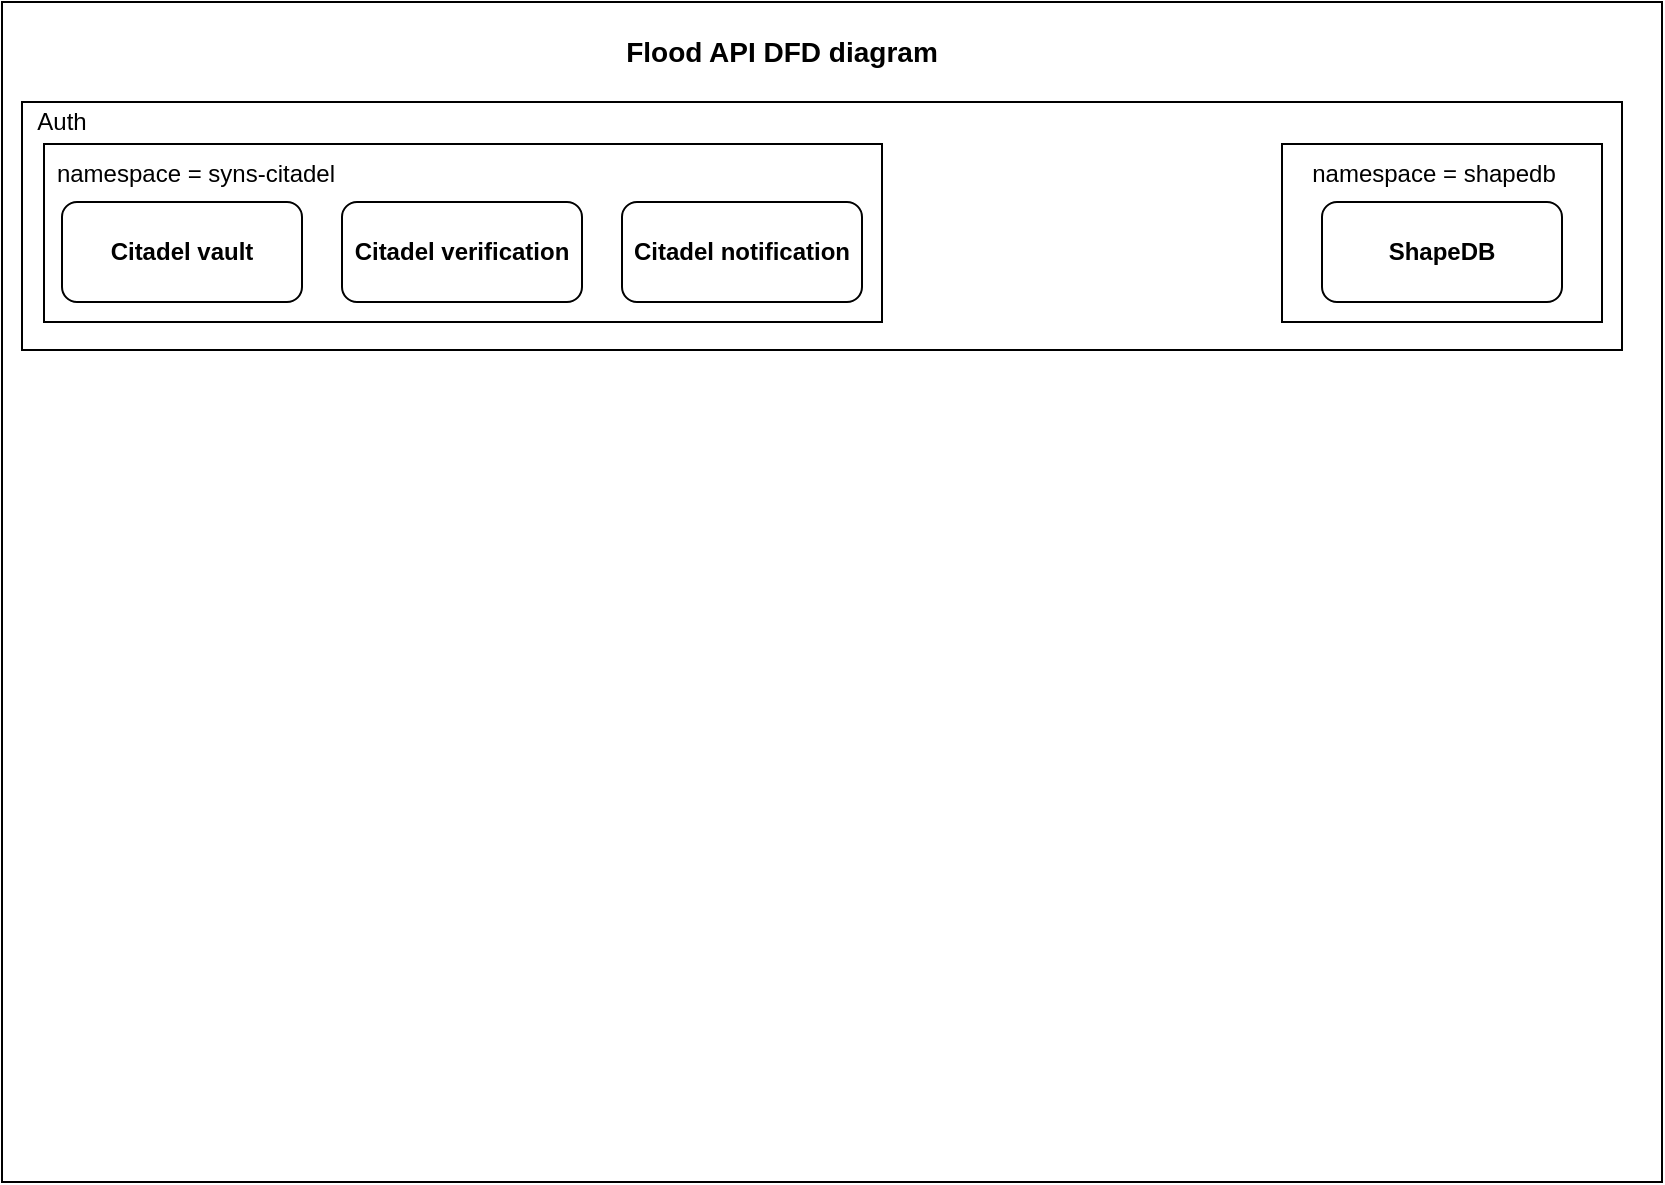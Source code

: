 <mxfile version="15.7.0" type="github">
  <diagram id="u1A7Wv8suJlV6ekKMkJ3" name="Page-1">
    <mxGraphModel dx="1422" dy="762" grid="1" gridSize="10" guides="1" tooltips="1" connect="1" arrows="1" fold="1" page="1" pageScale="1" pageWidth="850" pageHeight="1100" math="0" shadow="0">
      <root>
        <mxCell id="0" />
        <mxCell id="1" parent="0" />
        <mxCell id="8ferR3esrWney0wUMfSO-17" value="" style="rounded=0;whiteSpace=wrap;html=1;" vertex="1" parent="1">
          <mxGeometry x="10" y="20" width="830" height="590" as="geometry" />
        </mxCell>
        <mxCell id="8ferR3esrWney0wUMfSO-18" value="Flood API DFD diagram" style="text;html=1;strokeColor=none;fillColor=none;align=center;verticalAlign=middle;whiteSpace=wrap;rounded=0;fontStyle=1;fontSize=14;" vertex="1" parent="1">
          <mxGeometry x="310" y="30" width="180" height="30" as="geometry" />
        </mxCell>
        <mxCell id="8ferR3esrWney0wUMfSO-24" value="" style="group" vertex="1" connectable="0" parent="1">
          <mxGeometry x="20" y="70" width="800" height="124" as="geometry" />
        </mxCell>
        <mxCell id="8ferR3esrWney0wUMfSO-3" value="" style="rounded=0;whiteSpace=wrap;html=1;" vertex="1" parent="8ferR3esrWney0wUMfSO-24">
          <mxGeometry width="800" height="124" as="geometry" />
        </mxCell>
        <mxCell id="8ferR3esrWney0wUMfSO-5" value="Auth" style="text;html=1;strokeColor=none;fillColor=none;align=center;verticalAlign=middle;whiteSpace=wrap;rounded=0;" vertex="1" parent="8ferR3esrWney0wUMfSO-24">
          <mxGeometry width="40" height="20" as="geometry" />
        </mxCell>
        <mxCell id="8ferR3esrWney0wUMfSO-19" value="" style="group" vertex="1" connectable="0" parent="8ferR3esrWney0wUMfSO-24">
          <mxGeometry x="630" y="21" width="160" height="89" as="geometry" />
        </mxCell>
        <mxCell id="8ferR3esrWney0wUMfSO-11" value="" style="rounded=0;whiteSpace=wrap;html=1;" vertex="1" parent="8ferR3esrWney0wUMfSO-19">
          <mxGeometry width="160" height="89" as="geometry" />
        </mxCell>
        <mxCell id="8ferR3esrWney0wUMfSO-12" value="namespace = shapedb" style="text;html=1;strokeColor=none;fillColor=none;align=center;verticalAlign=middle;whiteSpace=wrap;rounded=0;" vertex="1" parent="8ferR3esrWney0wUMfSO-19">
          <mxGeometry x="1" width="150" height="30" as="geometry" />
        </mxCell>
        <mxCell id="8ferR3esrWney0wUMfSO-13" value="ShapeDB" style="rounded=1;whiteSpace=wrap;html=1;fontStyle=1" vertex="1" parent="8ferR3esrWney0wUMfSO-19">
          <mxGeometry x="20" y="29" width="120" height="50" as="geometry" />
        </mxCell>
        <mxCell id="8ferR3esrWney0wUMfSO-22" value="" style="group" vertex="1" connectable="0" parent="8ferR3esrWney0wUMfSO-24">
          <mxGeometry x="11" y="21" width="419" height="89" as="geometry" />
        </mxCell>
        <mxCell id="8ferR3esrWney0wUMfSO-4" value="" style="rounded=0;whiteSpace=wrap;html=1;" vertex="1" parent="8ferR3esrWney0wUMfSO-22">
          <mxGeometry width="419" height="89" as="geometry" />
        </mxCell>
        <mxCell id="8ferR3esrWney0wUMfSO-6" value="namespace = syns-citadel" style="text;html=1;strokeColor=none;fillColor=none;align=center;verticalAlign=middle;whiteSpace=wrap;rounded=0;" vertex="1" parent="8ferR3esrWney0wUMfSO-22">
          <mxGeometry x="1" width="150" height="30" as="geometry" />
        </mxCell>
        <mxCell id="8ferR3esrWney0wUMfSO-21" value="" style="group" vertex="1" connectable="0" parent="8ferR3esrWney0wUMfSO-22">
          <mxGeometry x="9" y="29" width="400" height="50" as="geometry" />
        </mxCell>
        <mxCell id="8ferR3esrWney0wUMfSO-7" value="Citadel vault" style="rounded=1;whiteSpace=wrap;html=1;fontStyle=1" vertex="1" parent="8ferR3esrWney0wUMfSO-21">
          <mxGeometry width="120" height="50" as="geometry" />
        </mxCell>
        <mxCell id="8ferR3esrWney0wUMfSO-8" value="Citadel verification" style="rounded=1;whiteSpace=wrap;html=1;fontStyle=1" vertex="1" parent="8ferR3esrWney0wUMfSO-21">
          <mxGeometry x="140" width="120" height="50" as="geometry" />
        </mxCell>
        <mxCell id="8ferR3esrWney0wUMfSO-9" value="Citadel notification" style="rounded=1;whiteSpace=wrap;html=1;fontStyle=1" vertex="1" parent="8ferR3esrWney0wUMfSO-21">
          <mxGeometry x="280" width="120" height="50" as="geometry" />
        </mxCell>
      </root>
    </mxGraphModel>
  </diagram>
</mxfile>
